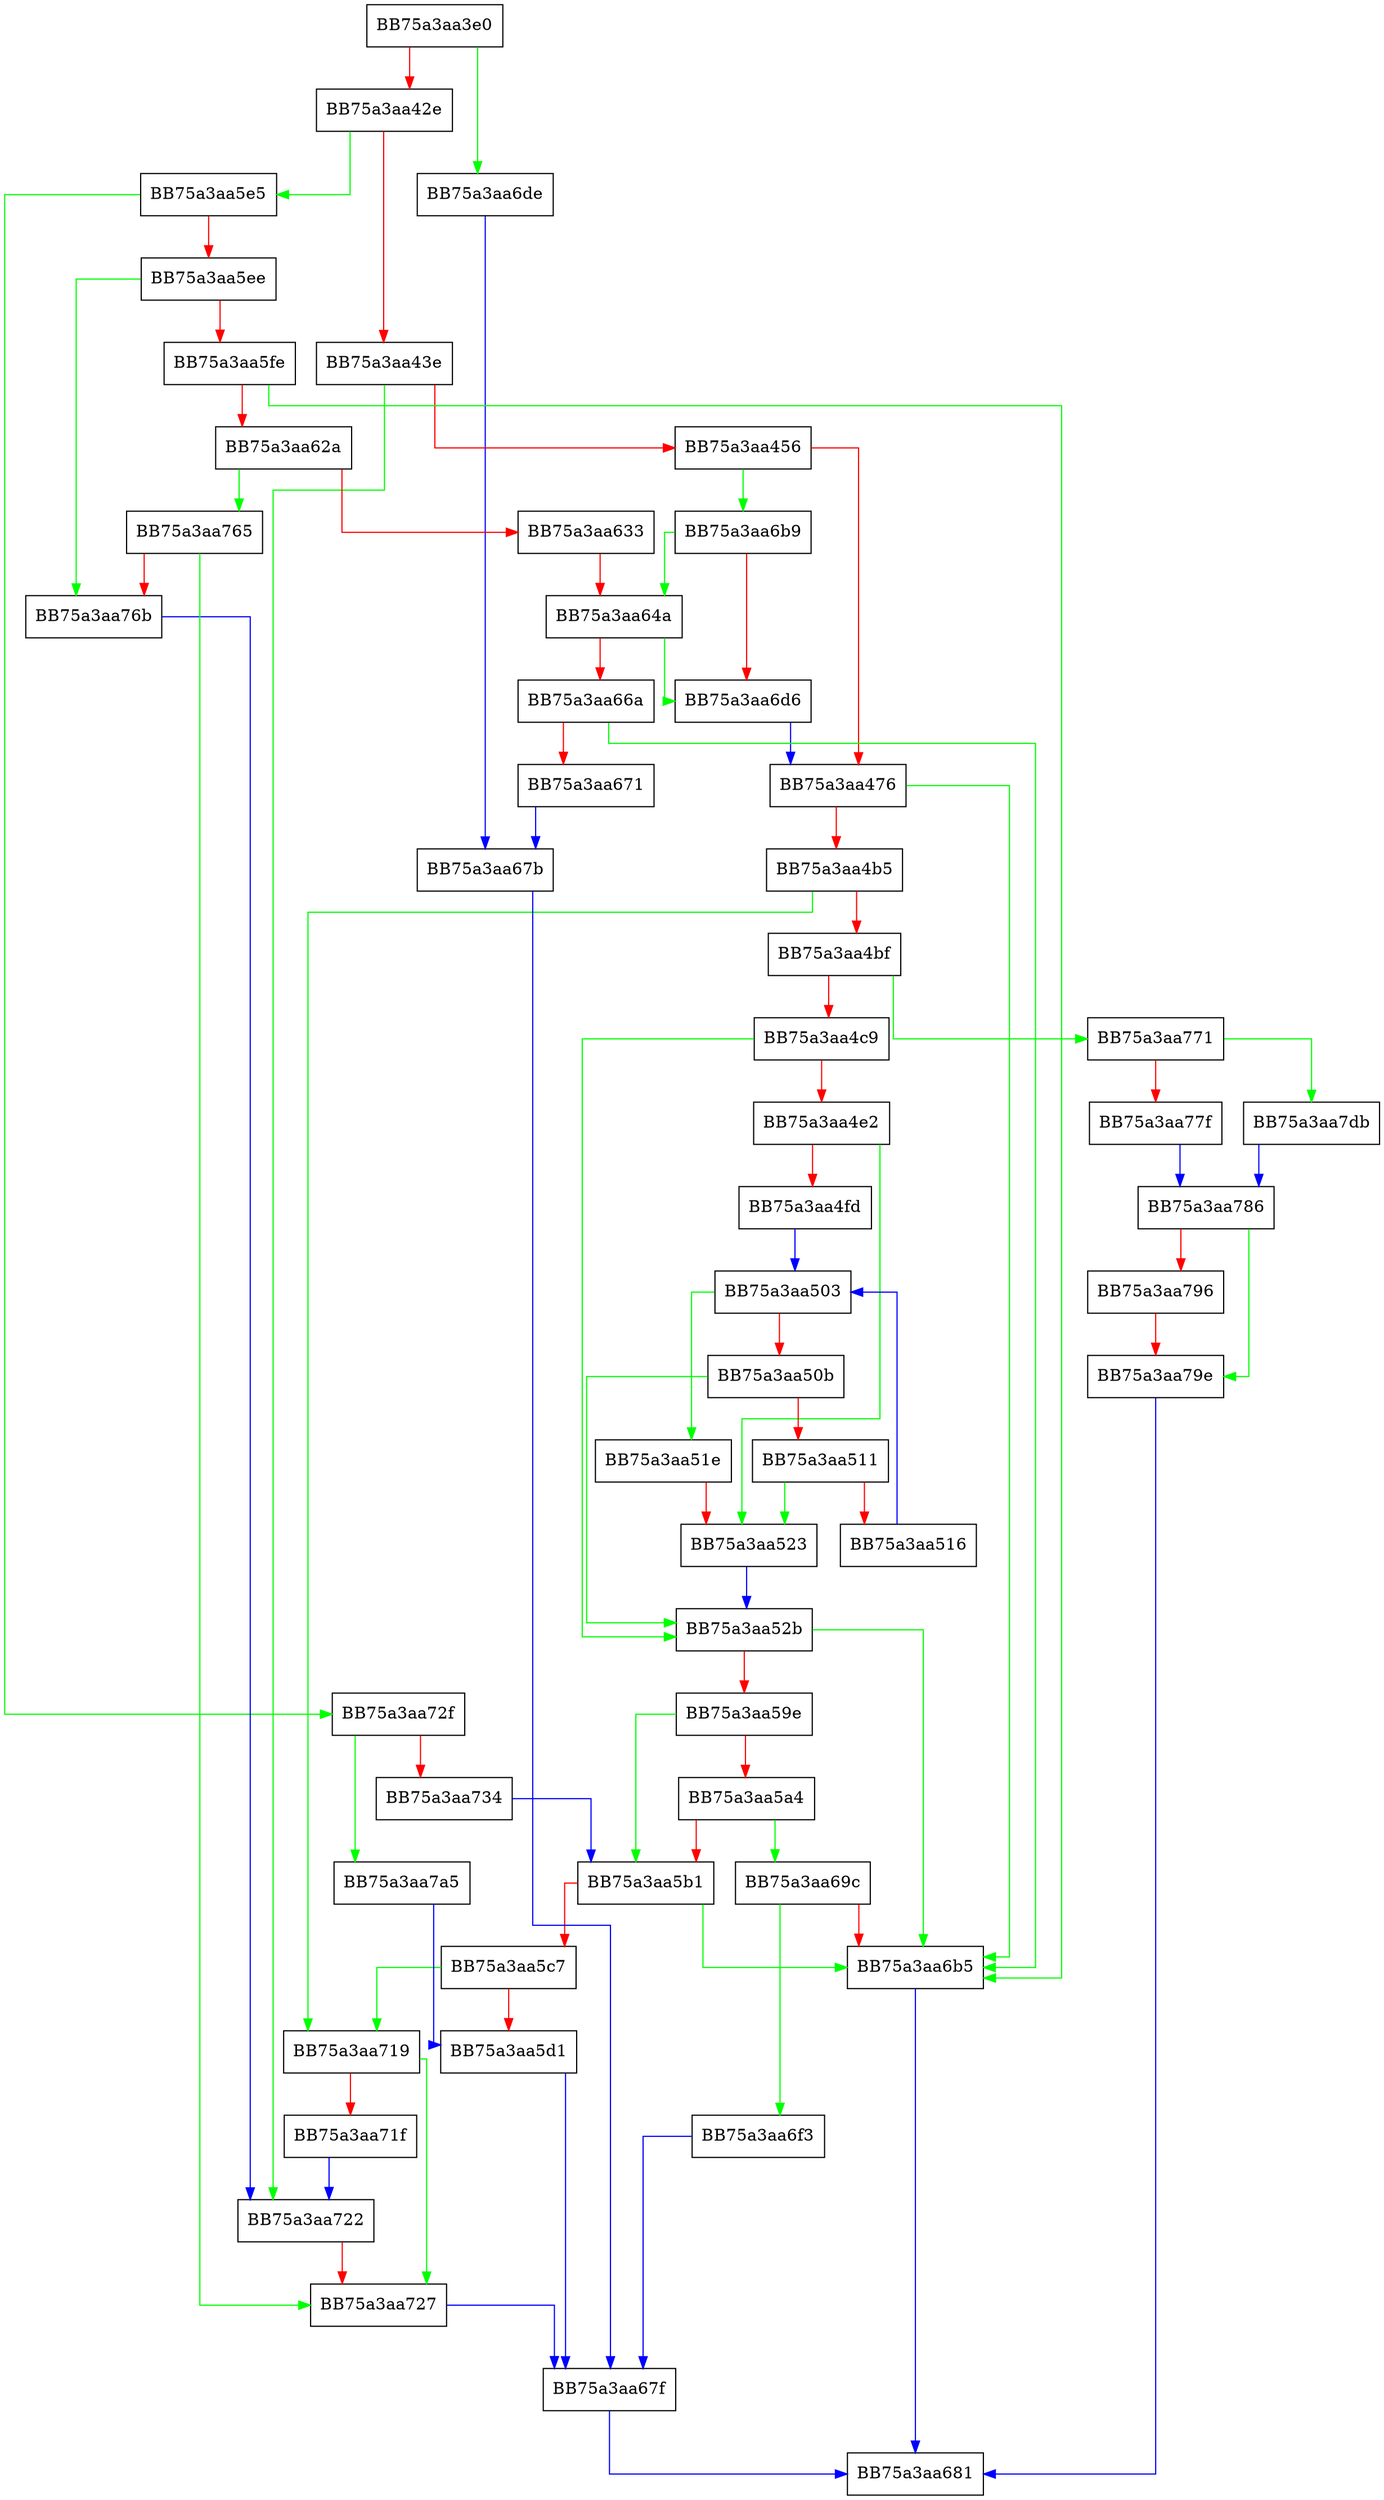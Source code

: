 digraph eval {
  node [shape="box"];
  graph [splines=ortho];
  BB75a3aa3e0 -> BB75a3aa6de [color="green"];
  BB75a3aa3e0 -> BB75a3aa42e [color="red"];
  BB75a3aa42e -> BB75a3aa5e5 [color="green"];
  BB75a3aa42e -> BB75a3aa43e [color="red"];
  BB75a3aa43e -> BB75a3aa722 [color="green"];
  BB75a3aa43e -> BB75a3aa456 [color="red"];
  BB75a3aa456 -> BB75a3aa6b9 [color="green"];
  BB75a3aa456 -> BB75a3aa476 [color="red"];
  BB75a3aa476 -> BB75a3aa6b5 [color="green"];
  BB75a3aa476 -> BB75a3aa4b5 [color="red"];
  BB75a3aa4b5 -> BB75a3aa719 [color="green"];
  BB75a3aa4b5 -> BB75a3aa4bf [color="red"];
  BB75a3aa4bf -> BB75a3aa771 [color="green"];
  BB75a3aa4bf -> BB75a3aa4c9 [color="red"];
  BB75a3aa4c9 -> BB75a3aa52b [color="green"];
  BB75a3aa4c9 -> BB75a3aa4e2 [color="red"];
  BB75a3aa4e2 -> BB75a3aa523 [color="green"];
  BB75a3aa4e2 -> BB75a3aa4fd [color="red"];
  BB75a3aa4fd -> BB75a3aa503 [color="blue"];
  BB75a3aa503 -> BB75a3aa51e [color="green"];
  BB75a3aa503 -> BB75a3aa50b [color="red"];
  BB75a3aa50b -> BB75a3aa52b [color="green"];
  BB75a3aa50b -> BB75a3aa511 [color="red"];
  BB75a3aa511 -> BB75a3aa523 [color="green"];
  BB75a3aa511 -> BB75a3aa516 [color="red"];
  BB75a3aa516 -> BB75a3aa503 [color="blue"];
  BB75a3aa51e -> BB75a3aa523 [color="red"];
  BB75a3aa523 -> BB75a3aa52b [color="blue"];
  BB75a3aa52b -> BB75a3aa6b5 [color="green"];
  BB75a3aa52b -> BB75a3aa59e [color="red"];
  BB75a3aa59e -> BB75a3aa5b1 [color="green"];
  BB75a3aa59e -> BB75a3aa5a4 [color="red"];
  BB75a3aa5a4 -> BB75a3aa69c [color="green"];
  BB75a3aa5a4 -> BB75a3aa5b1 [color="red"];
  BB75a3aa5b1 -> BB75a3aa6b5 [color="green"];
  BB75a3aa5b1 -> BB75a3aa5c7 [color="red"];
  BB75a3aa5c7 -> BB75a3aa719 [color="green"];
  BB75a3aa5c7 -> BB75a3aa5d1 [color="red"];
  BB75a3aa5d1 -> BB75a3aa67f [color="blue"];
  BB75a3aa5e5 -> BB75a3aa72f [color="green"];
  BB75a3aa5e5 -> BB75a3aa5ee [color="red"];
  BB75a3aa5ee -> BB75a3aa76b [color="green"];
  BB75a3aa5ee -> BB75a3aa5fe [color="red"];
  BB75a3aa5fe -> BB75a3aa6b5 [color="green"];
  BB75a3aa5fe -> BB75a3aa62a [color="red"];
  BB75a3aa62a -> BB75a3aa765 [color="green"];
  BB75a3aa62a -> BB75a3aa633 [color="red"];
  BB75a3aa633 -> BB75a3aa64a [color="red"];
  BB75a3aa64a -> BB75a3aa6d6 [color="green"];
  BB75a3aa64a -> BB75a3aa66a [color="red"];
  BB75a3aa66a -> BB75a3aa6b5 [color="green"];
  BB75a3aa66a -> BB75a3aa671 [color="red"];
  BB75a3aa671 -> BB75a3aa67b [color="blue"];
  BB75a3aa67b -> BB75a3aa67f [color="blue"];
  BB75a3aa67f -> BB75a3aa681 [color="blue"];
  BB75a3aa69c -> BB75a3aa6f3 [color="green"];
  BB75a3aa69c -> BB75a3aa6b5 [color="red"];
  BB75a3aa6b5 -> BB75a3aa681 [color="blue"];
  BB75a3aa6b9 -> BB75a3aa64a [color="green"];
  BB75a3aa6b9 -> BB75a3aa6d6 [color="red"];
  BB75a3aa6d6 -> BB75a3aa476 [color="blue"];
  BB75a3aa6de -> BB75a3aa67b [color="blue"];
  BB75a3aa6f3 -> BB75a3aa67f [color="blue"];
  BB75a3aa719 -> BB75a3aa727 [color="green"];
  BB75a3aa719 -> BB75a3aa71f [color="red"];
  BB75a3aa71f -> BB75a3aa722 [color="blue"];
  BB75a3aa722 -> BB75a3aa727 [color="red"];
  BB75a3aa727 -> BB75a3aa67f [color="blue"];
  BB75a3aa72f -> BB75a3aa7a5 [color="green"];
  BB75a3aa72f -> BB75a3aa734 [color="red"];
  BB75a3aa734 -> BB75a3aa5b1 [color="blue"];
  BB75a3aa765 -> BB75a3aa727 [color="green"];
  BB75a3aa765 -> BB75a3aa76b [color="red"];
  BB75a3aa76b -> BB75a3aa722 [color="blue"];
  BB75a3aa771 -> BB75a3aa7db [color="green"];
  BB75a3aa771 -> BB75a3aa77f [color="red"];
  BB75a3aa77f -> BB75a3aa786 [color="blue"];
  BB75a3aa786 -> BB75a3aa79e [color="green"];
  BB75a3aa786 -> BB75a3aa796 [color="red"];
  BB75a3aa796 -> BB75a3aa79e [color="red"];
  BB75a3aa79e -> BB75a3aa681 [color="blue"];
  BB75a3aa7a5 -> BB75a3aa5d1 [color="blue"];
  BB75a3aa7db -> BB75a3aa786 [color="blue"];
}
